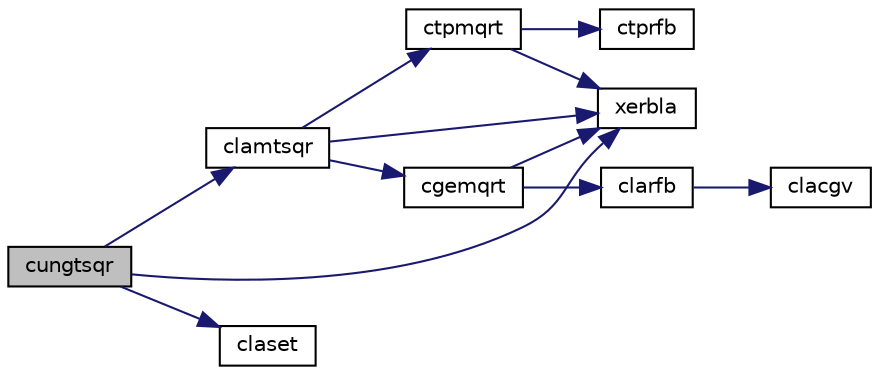 digraph "cungtsqr"
{
 // LATEX_PDF_SIZE
  edge [fontname="Helvetica",fontsize="10",labelfontname="Helvetica",labelfontsize="10"];
  node [fontname="Helvetica",fontsize="10",shape=record];
  rankdir="LR";
  Node1 [label="cungtsqr",height=0.2,width=0.4,color="black", fillcolor="grey75", style="filled", fontcolor="black",tooltip="CUNGTSQR"];
  Node1 -> Node2 [color="midnightblue",fontsize="10",style="solid",fontname="Helvetica"];
  Node2 [label="clamtsqr",height=0.2,width=0.4,color="black", fillcolor="white", style="filled",URL="$clamtsqr_8f.html#a3b7904b4b6cbbce23f360cbd86eefefe",tooltip="CLAMTSQR"];
  Node2 -> Node3 [color="midnightblue",fontsize="10",style="solid",fontname="Helvetica"];
  Node3 [label="cgemqrt",height=0.2,width=0.4,color="black", fillcolor="white", style="filled",URL="$cgemqrt_8f.html#a2f7b64261525b754c678b722eb0e8785",tooltip="CGEMQRT"];
  Node3 -> Node4 [color="midnightblue",fontsize="10",style="solid",fontname="Helvetica"];
  Node4 [label="clarfb",height=0.2,width=0.4,color="black", fillcolor="white", style="filled",URL="$clarfb_8f.html#a625578c63463d61350ee393cd3f9aeb6",tooltip="CLARFB applies a block reflector or its conjugate-transpose to a general rectangular matrix."];
  Node4 -> Node5 [color="midnightblue",fontsize="10",style="solid",fontname="Helvetica"];
  Node5 [label="clacgv",height=0.2,width=0.4,color="black", fillcolor="white", style="filled",URL="$clacgv_8f.html#a0ff51770edb0cdc7328fdae7ace7954e",tooltip="CLACGV conjugates a complex vector."];
  Node3 -> Node6 [color="midnightblue",fontsize="10",style="solid",fontname="Helvetica"];
  Node6 [label="xerbla",height=0.2,width=0.4,color="black", fillcolor="white", style="filled",URL="$xerbla_8f.html#a377ee61015baf8dea7770b3a404b1c07",tooltip="XERBLA"];
  Node2 -> Node7 [color="midnightblue",fontsize="10",style="solid",fontname="Helvetica"];
  Node7 [label="ctpmqrt",height=0.2,width=0.4,color="black", fillcolor="white", style="filled",URL="$ctpmqrt_8f.html#a58cb7c7edbdba588e8f1f45a6841d025",tooltip="CTPMQRT"];
  Node7 -> Node8 [color="midnightblue",fontsize="10",style="solid",fontname="Helvetica"];
  Node8 [label="ctprfb",height=0.2,width=0.4,color="black", fillcolor="white", style="filled",URL="$ctprfb_8f.html#a1870011d9f6b3b3df73c361a3236942f",tooltip="CTPRFB applies a complex \"triangular-pentagonal\" block reflector to a complex matrix,..."];
  Node7 -> Node6 [color="midnightblue",fontsize="10",style="solid",fontname="Helvetica"];
  Node2 -> Node6 [color="midnightblue",fontsize="10",style="solid",fontname="Helvetica"];
  Node1 -> Node9 [color="midnightblue",fontsize="10",style="solid",fontname="Helvetica"];
  Node9 [label="claset",height=0.2,width=0.4,color="black", fillcolor="white", style="filled",URL="$claset_8f.html#a3666a7cae5a324eab6ae01b5155f1f5b",tooltip="CLASET initializes the off-diagonal elements and the diagonal elements of a matrix to given values."];
  Node1 -> Node6 [color="midnightblue",fontsize="10",style="solid",fontname="Helvetica"];
}
